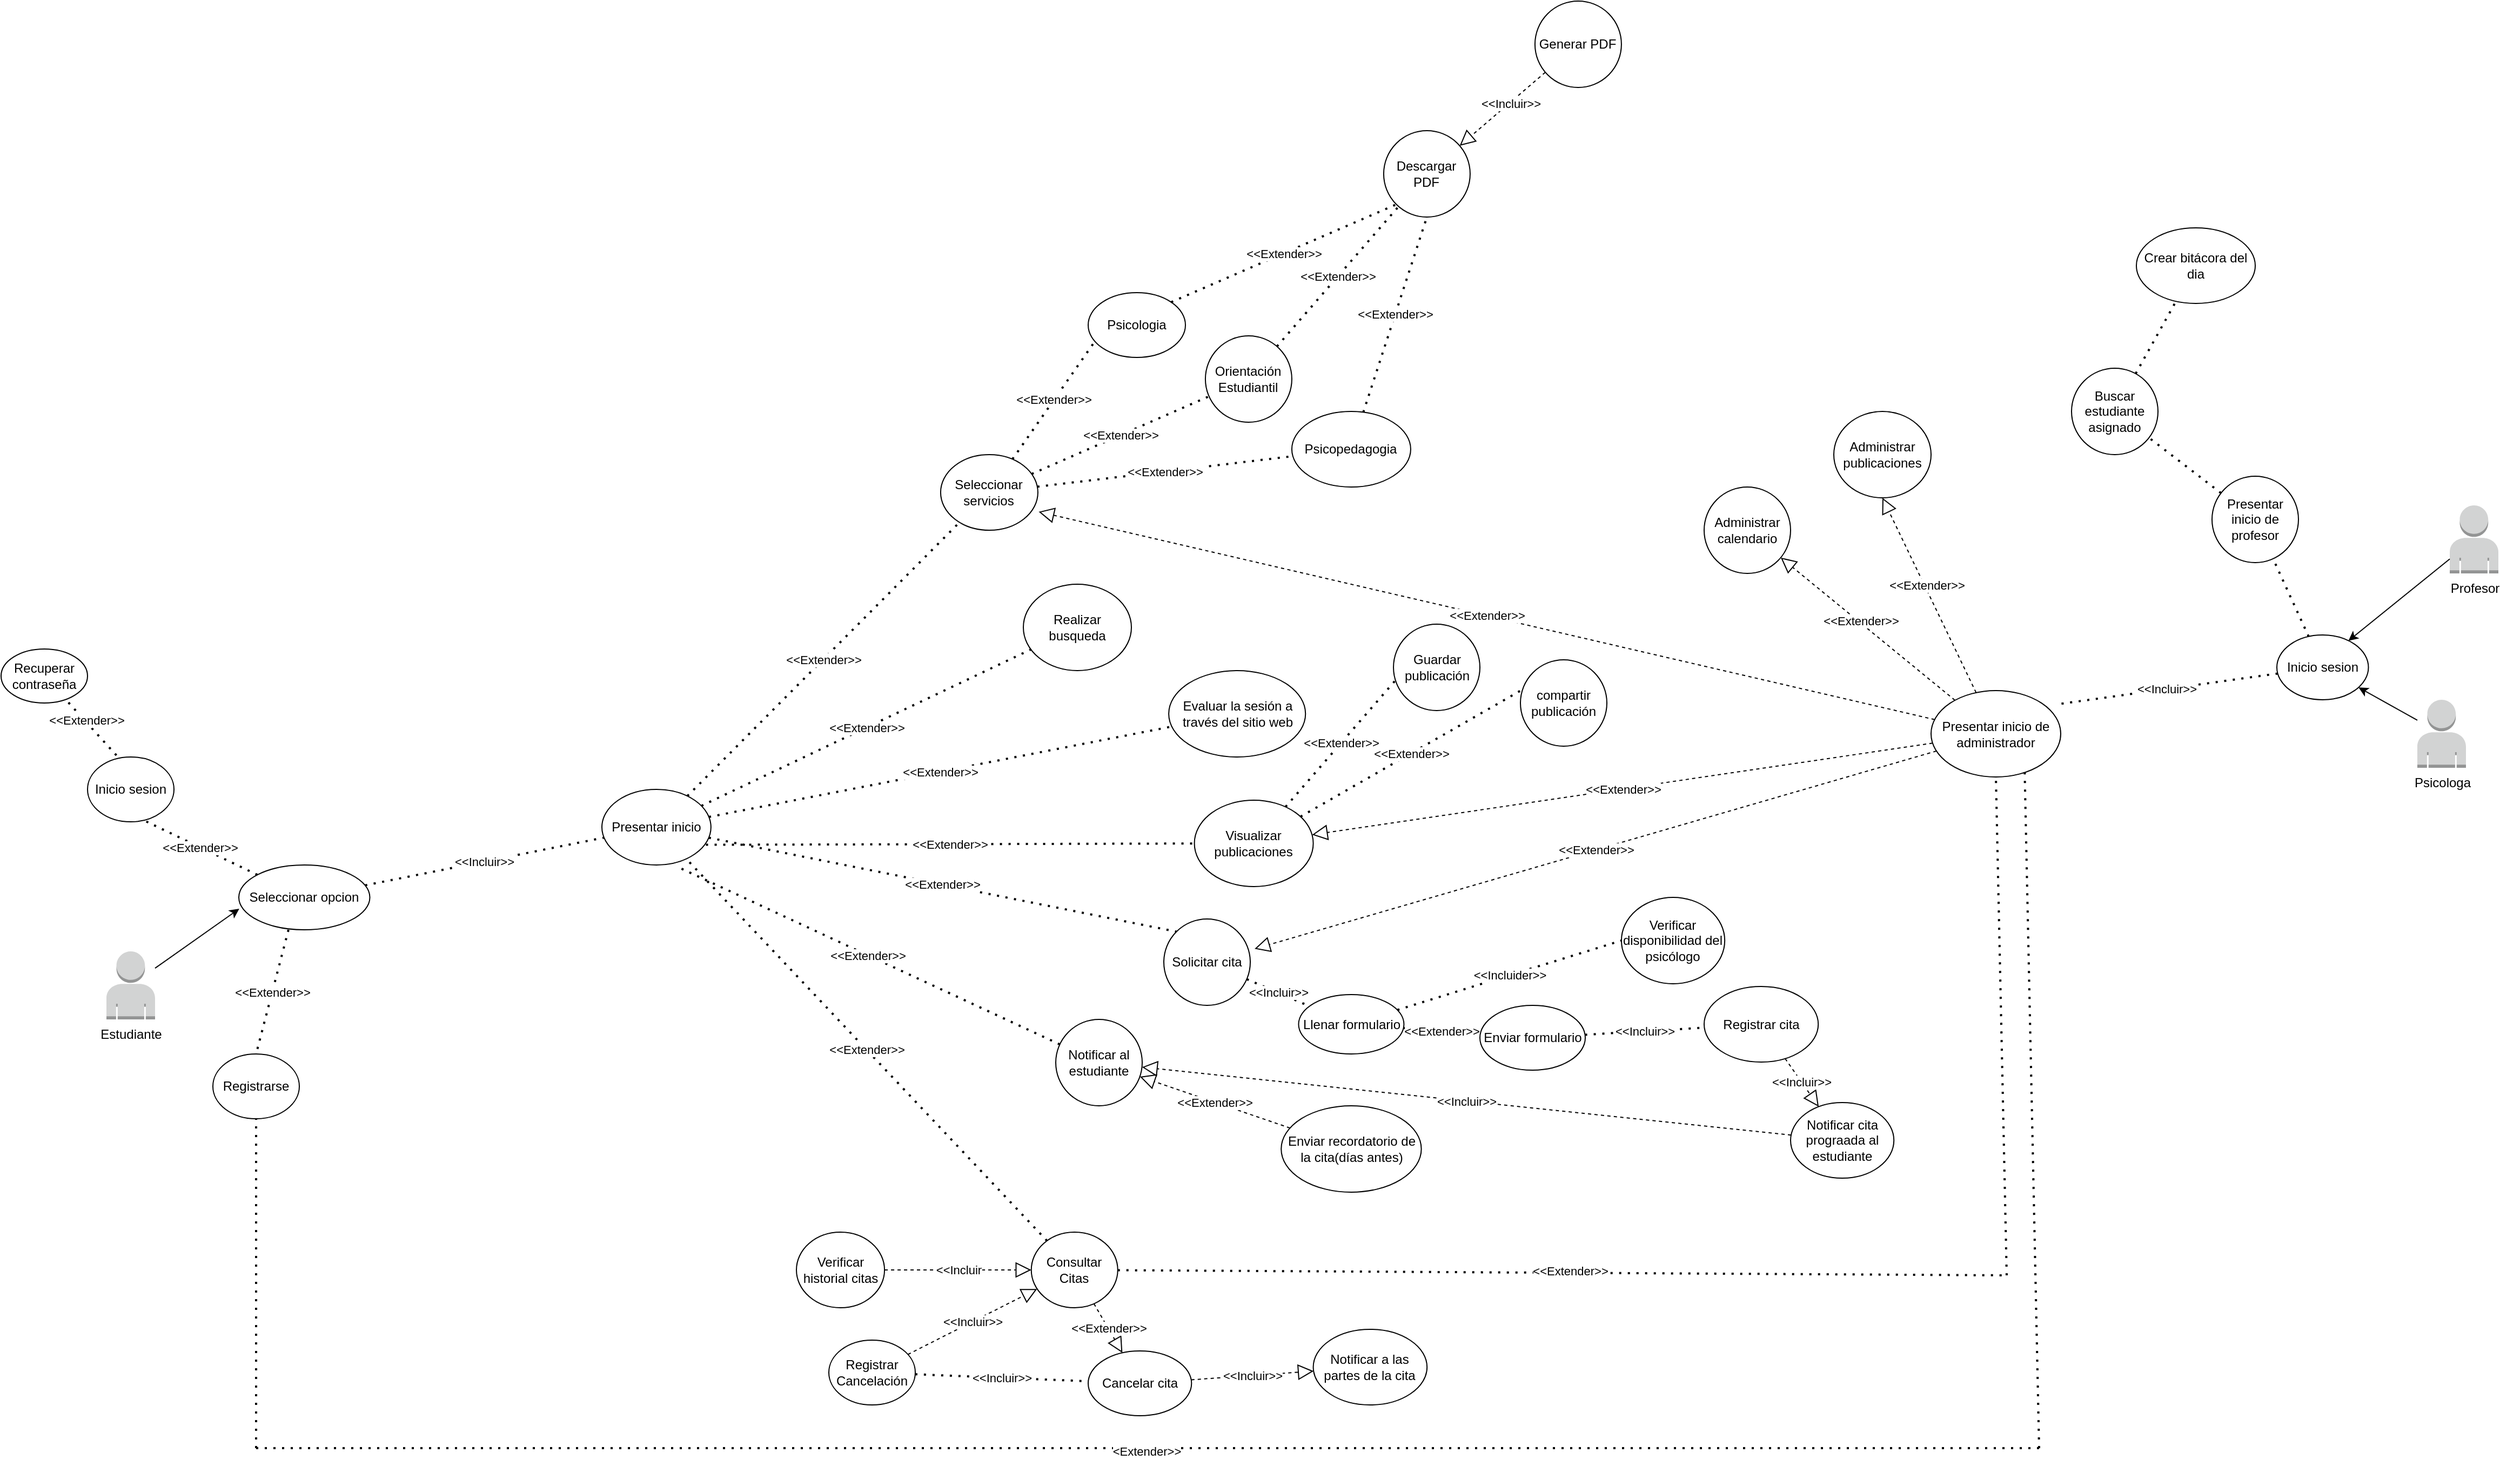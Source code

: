 <mxfile version="21.5.2" type="github">
  <diagram id="7m72LDxQtxL-9XKPCtJv" name="Página-1">
    <mxGraphModel dx="1247" dy="1749" grid="1" gridSize="10" guides="1" tooltips="1" connect="1" arrows="1" fold="1" page="1" pageScale="1" pageWidth="850" pageHeight="1100" math="0" shadow="0">
      <root>
        <mxCell id="0" />
        <mxCell id="1" parent="0" />
        <mxCell id="SLZqTuVwZuzJUBH67Rhd-2" value="Seleccionar opcion" style="ellipse;whiteSpace=wrap;html=1;" parent="1" vertex="1">
          <mxGeometry x="304.0" y="170" width="121.25" height="60" as="geometry" />
        </mxCell>
        <mxCell id="SLZqTuVwZuzJUBH67Rhd-8" value="Llenar formulario" style="ellipse;whiteSpace=wrap;html=1;" parent="1" vertex="1">
          <mxGeometry x="1284.71" y="290" width="97.5" height="55" as="geometry" />
        </mxCell>
        <mxCell id="SLZqTuVwZuzJUBH67Rhd-10" value="&lt;div&gt;Enviar formulario&lt;br&gt;&lt;/div&gt;" style="ellipse;whiteSpace=wrap;html=1;" parent="1" vertex="1">
          <mxGeometry x="1452.51" y="300" width="97.49" height="60" as="geometry" />
        </mxCell>
        <mxCell id="SLZqTuVwZuzJUBH67Rhd-12" value="Verificar disponibilidad del psicólogo" style="ellipse;whiteSpace=wrap;html=1;" parent="1" vertex="1">
          <mxGeometry x="1583.46" y="200" width="95.62" height="80" as="geometry" />
        </mxCell>
        <mxCell id="SLZqTuVwZuzJUBH67Rhd-14" value="Registrar cita" style="ellipse;whiteSpace=wrap;html=1;" parent="1" vertex="1">
          <mxGeometry x="1660" y="282.5" width="105.62" height="70" as="geometry" />
        </mxCell>
        <mxCell id="SLZqTuVwZuzJUBH67Rhd-16" value="Notificar cita prograada al estudiante" style="ellipse;whiteSpace=wrap;html=1;" parent="1" vertex="1">
          <mxGeometry x="1740" y="390" width="95.62" height="70" as="geometry" />
        </mxCell>
        <mxCell id="SLZqTuVwZuzJUBH67Rhd-19" value="Enviar recordatorio de la cita(días antes)" style="ellipse;whiteSpace=wrap;html=1;" parent="1" vertex="1">
          <mxGeometry x="1268.62" y="393" width="129.68" height="80" as="geometry" />
        </mxCell>
        <mxCell id="SLZqTuVwZuzJUBH67Rhd-25" value="Evaluar la sesión a través del sitio web " style="ellipse;whiteSpace=wrap;html=1;" parent="1" vertex="1">
          <mxGeometry x="1164.55" y="-10" width="126.57" height="80" as="geometry" />
        </mxCell>
        <mxCell id="SLZqTuVwZuzJUBH67Rhd-36" value="" style="endArrow=classic;html=1;rounded=0;entryX=0.003;entryY=0.676;entryDx=0;entryDy=0;entryPerimeter=0;" parent="1" source="rhVo1ASn1AgVRIdYZEBx-45" target="SLZqTuVwZuzJUBH67Rhd-2" edge="1">
          <mxGeometry width="50" height="50" relative="1" as="geometry">
            <mxPoint x="84" y="340" as="sourcePoint" />
            <mxPoint x="854" y="450" as="targetPoint" />
          </mxGeometry>
        </mxCell>
        <mxCell id="SLZqTuVwZuzJUBH67Rhd-51" value="Verificar historial citas " style="ellipse;whiteSpace=wrap;html=1;" parent="1" vertex="1">
          <mxGeometry x="820" y="510" width="81.54" height="70" as="geometry" />
        </mxCell>
        <mxCell id="SLZqTuVwZuzJUBH67Rhd-55" value="Cancelar cita" style="ellipse;whiteSpace=wrap;html=1;" parent="1" vertex="1">
          <mxGeometry x="1090" y="620" width="95.65" height="60" as="geometry" />
        </mxCell>
        <mxCell id="SLZqTuVwZuzJUBH67Rhd-62" value="Notificar a las partes de la cita" style="ellipse;whiteSpace=wrap;html=1;" parent="1" vertex="1">
          <mxGeometry x="1298.29" y="600" width="105.29" height="70" as="geometry" />
        </mxCell>
        <mxCell id="rhVo1ASn1AgVRIdYZEBx-3" value="Recuperar contraseña" style="ellipse;whiteSpace=wrap;html=1;" parent="1" vertex="1">
          <mxGeometry x="84" y="-30" width="80" height="50" as="geometry" />
        </mxCell>
        <mxCell id="rhVo1ASn1AgVRIdYZEBx-4" value="Inicio sesion" style="ellipse;whiteSpace=wrap;html=1;" parent="1" vertex="1">
          <mxGeometry x="164" y="70" width="80" height="60" as="geometry" />
        </mxCell>
        <mxCell id="rhVo1ASn1AgVRIdYZEBx-5" value="Registrarse" style="ellipse;whiteSpace=wrap;html=1;" parent="1" vertex="1">
          <mxGeometry x="280.0" y="345" width="80" height="60" as="geometry" />
        </mxCell>
        <mxCell id="rhVo1ASn1AgVRIdYZEBx-6" value="Presentar inicio" style="ellipse;whiteSpace=wrap;html=1;" parent="1" vertex="1">
          <mxGeometry x="640" y="100" width="100.91" height="70" as="geometry" />
        </mxCell>
        <mxCell id="rhVo1ASn1AgVRIdYZEBx-7" value="" style="endArrow=none;dashed=1;html=1;dashPattern=1 3;strokeWidth=2;rounded=0;exitX=0.334;exitY=-0.026;exitDx=0;exitDy=0;exitPerimeter=0;" parent="1" source="rhVo1ASn1AgVRIdYZEBx-4" target="rhVo1ASn1AgVRIdYZEBx-3" edge="1">
          <mxGeometry width="50" height="50" relative="1" as="geometry">
            <mxPoint x="254" y="170" as="sourcePoint" />
            <mxPoint x="304.0" y="120" as="targetPoint" />
          </mxGeometry>
        </mxCell>
        <mxCell id="rhVo1ASn1AgVRIdYZEBx-8" value="&amp;lt;&amp;lt;Extender&amp;gt;&amp;gt;" style="edgeLabel;html=1;align=center;verticalAlign=middle;resizable=0;points=[];" parent="rhVo1ASn1AgVRIdYZEBx-7" vertex="1" connectable="0">
          <mxGeometry x="0.204" y="-2" relative="1" as="geometry">
            <mxPoint x="-1" as="offset" />
          </mxGeometry>
        </mxCell>
        <mxCell id="rhVo1ASn1AgVRIdYZEBx-12" value="&amp;lt;&amp;lt;Extender&amp;gt;&amp;gt;" style="endArrow=none;dashed=1;html=1;dashPattern=1 3;strokeWidth=2;rounded=0;entryX=0.646;entryY=0.974;entryDx=0;entryDy=0;entryPerimeter=0;" parent="1" source="SLZqTuVwZuzJUBH67Rhd-2" target="rhVo1ASn1AgVRIdYZEBx-4" edge="1">
          <mxGeometry width="50" height="50" relative="1" as="geometry">
            <mxPoint x="534" y="250" as="sourcePoint" />
            <mxPoint x="584" y="200" as="targetPoint" />
          </mxGeometry>
        </mxCell>
        <mxCell id="rhVo1ASn1AgVRIdYZEBx-13" value="&amp;lt;&amp;lt;Extender&amp;gt;&amp;gt;" style="endArrow=none;dashed=1;html=1;dashPattern=1 3;strokeWidth=2;rounded=0;entryX=0.5;entryY=0;entryDx=0;entryDy=0;exitX=0.379;exitY=1;exitDx=0;exitDy=0;exitPerimeter=0;" parent="1" source="SLZqTuVwZuzJUBH67Rhd-2" target="rhVo1ASn1AgVRIdYZEBx-5" edge="1">
          <mxGeometry width="50" height="50" relative="1" as="geometry">
            <mxPoint x="534" y="250" as="sourcePoint" />
            <mxPoint x="584" y="200" as="targetPoint" />
          </mxGeometry>
        </mxCell>
        <mxCell id="rhVo1ASn1AgVRIdYZEBx-15" value="&amp;lt;&amp;lt;Incluir&amp;gt;&amp;gt;" style="endArrow=none;dashed=1;html=1;dashPattern=1 3;strokeWidth=2;rounded=0;" parent="1" source="SLZqTuVwZuzJUBH67Rhd-2" target="rhVo1ASn1AgVRIdYZEBx-6" edge="1">
          <mxGeometry width="50" height="50" relative="1" as="geometry">
            <mxPoint x="702.81" y="750" as="sourcePoint" />
            <mxPoint x="752.81" y="700" as="targetPoint" />
          </mxGeometry>
        </mxCell>
        <mxCell id="rhVo1ASn1AgVRIdYZEBx-20" value="Psicologia" style="ellipse;whiteSpace=wrap;html=1;" parent="1" vertex="1">
          <mxGeometry x="1090" y="-360" width="90" height="60" as="geometry" />
        </mxCell>
        <mxCell id="rhVo1ASn1AgVRIdYZEBx-21" value="Orientación Estudiantil" style="ellipse;whiteSpace=wrap;html=1;" parent="1" vertex="1">
          <mxGeometry x="1198.46" y="-320" width="80" height="80" as="geometry" />
        </mxCell>
        <mxCell id="rhVo1ASn1AgVRIdYZEBx-22" value="Psicopedagogia" style="ellipse;whiteSpace=wrap;html=1;" parent="1" vertex="1">
          <mxGeometry x="1278.46" y="-250" width="110" height="70" as="geometry" />
        </mxCell>
        <mxCell id="rhVo1ASn1AgVRIdYZEBx-24" value="Seleccionar servicios" style="ellipse;whiteSpace=wrap;html=1;" parent="1" vertex="1">
          <mxGeometry x="953.46" y="-210" width="90" height="70" as="geometry" />
        </mxCell>
        <mxCell id="rhVo1ASn1AgVRIdYZEBx-25" value="&amp;lt;&amp;lt;Extender&amp;gt;&amp;gt;" style="endArrow=none;dashed=1;html=1;dashPattern=1 3;strokeWidth=2;rounded=0;" parent="1" source="rhVo1ASn1AgVRIdYZEBx-6" target="rhVo1ASn1AgVRIdYZEBx-24" edge="1">
          <mxGeometry width="50" height="50" relative="1" as="geometry">
            <mxPoint x="850" y="400" as="sourcePoint" />
            <mxPoint x="900" y="350" as="targetPoint" />
          </mxGeometry>
        </mxCell>
        <mxCell id="rhVo1ASn1AgVRIdYZEBx-26" value="&amp;lt;&amp;lt;Extender&amp;gt;&amp;gt;" style="endArrow=none;dashed=1;html=1;dashPattern=1 3;strokeWidth=2;rounded=0;entryX=0.074;entryY=0.741;entryDx=0;entryDy=0;entryPerimeter=0;" parent="1" source="rhVo1ASn1AgVRIdYZEBx-24" target="rhVo1ASn1AgVRIdYZEBx-20" edge="1">
          <mxGeometry width="50" height="50" relative="1" as="geometry">
            <mxPoint x="1023.46" y="70" as="sourcePoint" />
            <mxPoint x="1073.46" y="20" as="targetPoint" />
          </mxGeometry>
        </mxCell>
        <mxCell id="rhVo1ASn1AgVRIdYZEBx-27" value="&amp;lt;&amp;lt;Extender&amp;gt;&amp;gt;" style="endArrow=none;dashed=1;html=1;dashPattern=1 3;strokeWidth=2;rounded=0;" parent="1" source="rhVo1ASn1AgVRIdYZEBx-24" target="rhVo1ASn1AgVRIdYZEBx-21" edge="1">
          <mxGeometry width="50" height="50" relative="1" as="geometry">
            <mxPoint x="1023.46" y="70" as="sourcePoint" />
            <mxPoint x="1073.46" y="20" as="targetPoint" />
          </mxGeometry>
        </mxCell>
        <mxCell id="rhVo1ASn1AgVRIdYZEBx-28" value="&amp;lt;&amp;lt;Extender&amp;gt;&amp;gt;" style="endArrow=none;dashed=1;html=1;dashPattern=1 3;strokeWidth=2;rounded=0;" parent="1" source="rhVo1ASn1AgVRIdYZEBx-24" target="rhVo1ASn1AgVRIdYZEBx-22" edge="1">
          <mxGeometry width="50" height="50" relative="1" as="geometry">
            <mxPoint x="1023.46" y="70" as="sourcePoint" />
            <mxPoint x="1073.46" y="20" as="targetPoint" />
          </mxGeometry>
        </mxCell>
        <mxCell id="rhVo1ASn1AgVRIdYZEBx-29" value="Realizar busqueda" style="ellipse;whiteSpace=wrap;html=1;" parent="1" vertex="1">
          <mxGeometry x="1030" y="-90" width="100" height="80" as="geometry" />
        </mxCell>
        <mxCell id="rhVo1ASn1AgVRIdYZEBx-30" value="&amp;lt;&amp;lt;Extender&amp;gt;&amp;gt;" style="endArrow=none;dashed=1;html=1;dashPattern=1 3;strokeWidth=2;rounded=0;" parent="1" source="rhVo1ASn1AgVRIdYZEBx-6" target="rhVo1ASn1AgVRIdYZEBx-29" edge="1">
          <mxGeometry width="50" height="50" relative="1" as="geometry">
            <mxPoint x="850" y="400" as="sourcePoint" />
            <mxPoint x="900" y="350" as="targetPoint" />
          </mxGeometry>
        </mxCell>
        <mxCell id="rhVo1ASn1AgVRIdYZEBx-32" value="&amp;lt;&amp;lt;Extender&amp;gt;&amp;gt;" style="endArrow=none;dashed=1;html=1;dashPattern=1 3;strokeWidth=2;rounded=0;" parent="1" source="rhVo1ASn1AgVRIdYZEBx-6" target="SLZqTuVwZuzJUBH67Rhd-25" edge="1">
          <mxGeometry width="50" height="50" relative="1" as="geometry">
            <mxPoint x="900" y="340" as="sourcePoint" />
            <mxPoint x="1199.63" y="42.928" as="targetPoint" />
          </mxGeometry>
        </mxCell>
        <mxCell id="rhVo1ASn1AgVRIdYZEBx-33" value="Visualizar publicaciones" style="ellipse;whiteSpace=wrap;html=1;" parent="1" vertex="1">
          <mxGeometry x="1188.29" y="110" width="110" height="80" as="geometry" />
        </mxCell>
        <mxCell id="rhVo1ASn1AgVRIdYZEBx-34" value="&amp;lt;&amp;lt;Extender&amp;gt;&amp;gt;" style="endArrow=none;dashed=1;html=1;dashPattern=1 3;strokeWidth=2;rounded=0;exitX=0.954;exitY=0.733;exitDx=0;exitDy=0;exitPerimeter=0;" parent="1" source="rhVo1ASn1AgVRIdYZEBx-6" target="rhVo1ASn1AgVRIdYZEBx-33" edge="1">
          <mxGeometry width="50" height="50" relative="1" as="geometry">
            <mxPoint x="1000" y="330" as="sourcePoint" />
            <mxPoint x="1050" y="280" as="targetPoint" />
          </mxGeometry>
        </mxCell>
        <mxCell id="rhVo1ASn1AgVRIdYZEBx-35" value="Guardar publicación" style="ellipse;whiteSpace=wrap;html=1;" parent="1" vertex="1">
          <mxGeometry x="1372.51" y="-53" width="80" height="80" as="geometry" />
        </mxCell>
        <mxCell id="rhVo1ASn1AgVRIdYZEBx-37" value="compartir publicación" style="ellipse;whiteSpace=wrap;html=1;" parent="1" vertex="1">
          <mxGeometry x="1490" y="-20" width="80" height="80" as="geometry" />
        </mxCell>
        <mxCell id="rhVo1ASn1AgVRIdYZEBx-39" value="&amp;lt;&amp;lt;Extender&amp;gt;&amp;gt;" style="endArrow=none;dashed=1;html=1;dashPattern=1 3;strokeWidth=2;rounded=0;entryX=0.039;entryY=0.632;entryDx=0;entryDy=0;entryPerimeter=0;" parent="1" source="rhVo1ASn1AgVRIdYZEBx-33" target="rhVo1ASn1AgVRIdYZEBx-35" edge="1">
          <mxGeometry width="50" height="50" relative="1" as="geometry">
            <mxPoint x="1273.46" y="310" as="sourcePoint" />
            <mxPoint x="1323.46" y="260" as="targetPoint" />
          </mxGeometry>
        </mxCell>
        <mxCell id="rhVo1ASn1AgVRIdYZEBx-40" value="&amp;lt;&amp;lt;Extender&amp;gt;&amp;gt;" style="endArrow=none;dashed=1;html=1;dashPattern=1 3;strokeWidth=2;rounded=0;entryX=0.021;entryY=0.346;entryDx=0;entryDy=0;entryPerimeter=0;" parent="1" source="rhVo1ASn1AgVRIdYZEBx-33" target="rhVo1ASn1AgVRIdYZEBx-37" edge="1">
          <mxGeometry width="50" height="50" relative="1" as="geometry">
            <mxPoint x="1273.46" y="310" as="sourcePoint" />
            <mxPoint x="1323.46" y="260" as="targetPoint" />
          </mxGeometry>
        </mxCell>
        <mxCell id="rhVo1ASn1AgVRIdYZEBx-41" value="Solicitar cita" style="ellipse;whiteSpace=wrap;html=1;" parent="1" vertex="1">
          <mxGeometry x="1160" y="220" width="80" height="80" as="geometry" />
        </mxCell>
        <mxCell id="rhVo1ASn1AgVRIdYZEBx-42" value="&amp;lt;&amp;lt;Extender&amp;gt;&amp;gt;" style="endArrow=none;dashed=1;html=1;dashPattern=1 3;strokeWidth=2;rounded=0;entryX=0;entryY=0;entryDx=0;entryDy=0;" parent="1" source="rhVo1ASn1AgVRIdYZEBx-6" target="rhVo1ASn1AgVRIdYZEBx-41" edge="1">
          <mxGeometry width="50" height="50" relative="1" as="geometry">
            <mxPoint x="1010" y="470" as="sourcePoint" />
            <mxPoint x="1060" y="420" as="targetPoint" />
          </mxGeometry>
        </mxCell>
        <mxCell id="rhVo1ASn1AgVRIdYZEBx-43" value="&amp;lt;&amp;lt;Incluir&amp;gt;&amp;gt;" style="endArrow=none;dashed=1;html=1;dashPattern=1 3;strokeWidth=2;rounded=0;" parent="1" source="rhVo1ASn1AgVRIdYZEBx-41" target="SLZqTuVwZuzJUBH67Rhd-8" edge="1">
          <mxGeometry width="50" height="50" relative="1" as="geometry">
            <mxPoint x="1183.46" y="320" as="sourcePoint" />
            <mxPoint x="1233.46" y="270" as="targetPoint" />
          </mxGeometry>
        </mxCell>
        <mxCell id="rhVo1ASn1AgVRIdYZEBx-45" value="Estudiante" style="outlineConnect=0;dashed=0;verticalLabelPosition=bottom;verticalAlign=top;align=center;html=1;shape=mxgraph.aws3.user;fillColor=#D2D3D3;gradientColor=none;" parent="1" vertex="1">
          <mxGeometry x="181.5" y="250" width="45" height="63" as="geometry" />
        </mxCell>
        <mxCell id="rhVo1ASn1AgVRIdYZEBx-47" value="Descargar PDF" style="ellipse;whiteSpace=wrap;html=1;" parent="1" vertex="1">
          <mxGeometry x="1363.46" y="-510" width="80" height="80" as="geometry" />
        </mxCell>
        <mxCell id="rhVo1ASn1AgVRIdYZEBx-48" value="Generar PDF" style="ellipse;whiteSpace=wrap;html=1;" parent="1" vertex="1">
          <mxGeometry x="1503.46" y="-630" width="80" height="80" as="geometry" />
        </mxCell>
        <mxCell id="rhVo1ASn1AgVRIdYZEBx-51" value="" style="endArrow=block;dashed=1;endFill=0;endSize=12;html=1;rounded=0;" parent="1" source="rhVo1ASn1AgVRIdYZEBx-48" target="rhVo1ASn1AgVRIdYZEBx-47" edge="1">
          <mxGeometry width="160" relative="1" as="geometry">
            <mxPoint x="1133.84" y="-490" as="sourcePoint" />
            <mxPoint x="1338.72" y="-500" as="targetPoint" />
          </mxGeometry>
        </mxCell>
        <mxCell id="rhVo1ASn1AgVRIdYZEBx-52" value="&amp;lt;&amp;lt;Incluir&amp;gt;&amp;gt;" style="edgeLabel;html=1;align=center;verticalAlign=middle;resizable=0;points=[];" parent="rhVo1ASn1AgVRIdYZEBx-51" vertex="1" connectable="0">
          <mxGeometry x="-0.17" y="1" relative="1" as="geometry">
            <mxPoint as="offset" />
          </mxGeometry>
        </mxCell>
        <mxCell id="rhVo1ASn1AgVRIdYZEBx-53" value="&amp;lt;&amp;lt;Extender&amp;gt;&amp;gt;" style="endArrow=none;dashed=1;html=1;dashPattern=1 3;strokeWidth=2;rounded=0;entryX=0;entryY=1;entryDx=0;entryDy=0;exitX=1;exitY=0;exitDx=0;exitDy=0;" parent="1" source="rhVo1ASn1AgVRIdYZEBx-20" target="rhVo1ASn1AgVRIdYZEBx-47" edge="1">
          <mxGeometry width="50" height="50" relative="1" as="geometry">
            <mxPoint x="1123.46" y="-290" as="sourcePoint" />
            <mxPoint x="1253.46" y="-410" as="targetPoint" />
          </mxGeometry>
        </mxCell>
        <mxCell id="rhVo1ASn1AgVRIdYZEBx-54" value="&amp;lt;&amp;lt;Extender&amp;gt;&amp;gt;" style="endArrow=none;dashed=1;html=1;dashPattern=1 3;strokeWidth=2;rounded=0;" parent="1" source="rhVo1ASn1AgVRIdYZEBx-21" target="rhVo1ASn1AgVRIdYZEBx-47" edge="1">
          <mxGeometry width="50" height="50" relative="1" as="geometry">
            <mxPoint x="1378.46" y="-320" as="sourcePoint" />
            <mxPoint x="1428.46" y="-370" as="targetPoint" />
          </mxGeometry>
        </mxCell>
        <mxCell id="aN8kHr5MgLDqO3GNzkuO-2" value="&amp;lt;&amp;lt;Extender&amp;gt;&amp;gt;" style="endArrow=none;dashed=1;html=1;dashPattern=1 3;strokeWidth=2;rounded=0;" parent="1" source="SLZqTuVwZuzJUBH67Rhd-8" target="SLZqTuVwZuzJUBH67Rhd-10" edge="1">
          <mxGeometry width="50" height="50" relative="1" as="geometry">
            <mxPoint x="1073.46" y="300" as="sourcePoint" />
            <mxPoint x="1123.46" y="250" as="targetPoint" />
          </mxGeometry>
        </mxCell>
        <mxCell id="aN8kHr5MgLDqO3GNzkuO-3" value="Notificar al estudiante" style="ellipse;whiteSpace=wrap;html=1;" parent="1" vertex="1">
          <mxGeometry x="1060" y="313" width="80" height="80" as="geometry" />
        </mxCell>
        <mxCell id="aN8kHr5MgLDqO3GNzkuO-4" value="&amp;lt;&amp;lt;Extender&amp;gt;&amp;gt;" style="endArrow=none;dashed=1;html=1;dashPattern=1 3;strokeWidth=2;rounded=0;entryX=0.685;entryY=1.019;entryDx=0;entryDy=0;entryPerimeter=0;" parent="1" source="aN8kHr5MgLDqO3GNzkuO-3" target="rhVo1ASn1AgVRIdYZEBx-6" edge="1">
          <mxGeometry width="50" height="50" relative="1" as="geometry">
            <mxPoint x="980" y="600" as="sourcePoint" />
            <mxPoint x="1030" y="550" as="targetPoint" />
          </mxGeometry>
        </mxCell>
        <mxCell id="aN8kHr5MgLDqO3GNzkuO-5" value="&amp;lt;&amp;lt;Incluider&amp;gt;&amp;gt;" style="endArrow=none;dashed=1;html=1;dashPattern=1 3;strokeWidth=2;rounded=0;entryX=0;entryY=0.5;entryDx=0;entryDy=0;" parent="1" source="SLZqTuVwZuzJUBH67Rhd-8" target="SLZqTuVwZuzJUBH67Rhd-12" edge="1">
          <mxGeometry width="50" height="50" relative="1" as="geometry">
            <mxPoint x="1553.46" y="490" as="sourcePoint" />
            <mxPoint x="1603.46" y="440" as="targetPoint" />
          </mxGeometry>
        </mxCell>
        <mxCell id="aN8kHr5MgLDqO3GNzkuO-8" value="&amp;lt;&amp;lt;Incluir&amp;gt;&amp;gt;" style="endArrow=none;dashed=1;html=1;dashPattern=1 3;strokeWidth=2;rounded=0;" parent="1" source="SLZqTuVwZuzJUBH67Rhd-10" target="SLZqTuVwZuzJUBH67Rhd-14" edge="1">
          <mxGeometry x="0.004" width="50" height="50" relative="1" as="geometry">
            <mxPoint x="1653.46" y="295" as="sourcePoint" />
            <mxPoint x="1703.46" y="245" as="targetPoint" />
            <mxPoint as="offset" />
          </mxGeometry>
        </mxCell>
        <mxCell id="aN8kHr5MgLDqO3GNzkuO-9" value="&amp;lt;&amp;lt;Incluir&amp;gt;&amp;gt;" style="endArrow=block;dashed=1;endFill=0;endSize=12;html=1;rounded=0;" parent="1" source="SLZqTuVwZuzJUBH67Rhd-16" target="aN8kHr5MgLDqO3GNzkuO-3" edge="1">
          <mxGeometry width="160" relative="1" as="geometry">
            <mxPoint x="1453.46" y="420" as="sourcePoint" />
            <mxPoint x="1613.46" y="480" as="targetPoint" />
          </mxGeometry>
        </mxCell>
        <mxCell id="aN8kHr5MgLDqO3GNzkuO-10" value="&amp;lt;&amp;lt;Incluir&amp;gt;&amp;gt;" style="endArrow=block;dashed=1;endFill=0;endSize=12;html=1;rounded=0;" parent="1" source="SLZqTuVwZuzJUBH67Rhd-14" target="SLZqTuVwZuzJUBH67Rhd-16" edge="1">
          <mxGeometry width="160" relative="1" as="geometry">
            <mxPoint x="1453.46" y="420" as="sourcePoint" />
            <mxPoint x="1613.46" y="420" as="targetPoint" />
          </mxGeometry>
        </mxCell>
        <mxCell id="aN8kHr5MgLDqO3GNzkuO-13" value="&amp;lt;&amp;lt;Extender&amp;gt;&amp;gt;" style="endArrow=none;dashed=1;html=1;dashPattern=1 3;strokeWidth=2;rounded=0;entryX=0.5;entryY=1;entryDx=0;entryDy=0;" parent="1" source="rhVo1ASn1AgVRIdYZEBx-22" target="rhVo1ASn1AgVRIdYZEBx-47" edge="1">
          <mxGeometry width="50" height="50" relative="1" as="geometry">
            <mxPoint x="1403.46" y="-350" as="sourcePoint" />
            <mxPoint x="1453.46" y="-400" as="targetPoint" />
          </mxGeometry>
        </mxCell>
        <mxCell id="aN8kHr5MgLDqO3GNzkuO-14" value="&amp;lt;&amp;lt;Extender&amp;gt;&amp;gt;" style="endArrow=block;dashed=1;endFill=0;endSize=12;html=1;rounded=0;" parent="1" source="SLZqTuVwZuzJUBH67Rhd-19" target="aN8kHr5MgLDqO3GNzkuO-3" edge="1">
          <mxGeometry width="160" relative="1" as="geometry">
            <mxPoint x="1013.46" y="550" as="sourcePoint" />
            <mxPoint x="1173.46" y="550" as="targetPoint" />
          </mxGeometry>
        </mxCell>
        <mxCell id="aN8kHr5MgLDqO3GNzkuO-17" value="Consultar Citas" style="ellipse;whiteSpace=wrap;html=1;" parent="1" vertex="1">
          <mxGeometry x="1037.36" y="510" width="80" height="70" as="geometry" />
        </mxCell>
        <mxCell id="aN8kHr5MgLDqO3GNzkuO-18" value="&amp;lt;&amp;lt;Extender&amp;gt;&amp;gt;" style="endArrow=none;dashed=1;html=1;dashPattern=1 3;strokeWidth=2;rounded=0;" parent="1" source="aN8kHr5MgLDqO3GNzkuO-17" target="rhVo1ASn1AgVRIdYZEBx-6" edge="1">
          <mxGeometry width="50" height="50" relative="1" as="geometry">
            <mxPoint x="880" y="370" as="sourcePoint" />
            <mxPoint x="930" y="320" as="targetPoint" />
          </mxGeometry>
        </mxCell>
        <mxCell id="aN8kHr5MgLDqO3GNzkuO-19" value="&amp;lt;&amp;lt;Incluir" style="endArrow=block;dashed=1;endFill=0;endSize=12;html=1;rounded=0;" parent="1" source="SLZqTuVwZuzJUBH67Rhd-51" target="aN8kHr5MgLDqO3GNzkuO-17" edge="1">
          <mxGeometry width="160" relative="1" as="geometry">
            <mxPoint x="867.36" y="790" as="sourcePoint" />
            <mxPoint x="1027.36" y="790" as="targetPoint" />
          </mxGeometry>
        </mxCell>
        <mxCell id="aN8kHr5MgLDqO3GNzkuO-20" value="&amp;lt;&amp;lt;Extender&amp;gt;&amp;gt;" style="endArrow=block;dashed=1;endFill=0;endSize=12;html=1;rounded=0;" parent="1" source="aN8kHr5MgLDqO3GNzkuO-17" target="SLZqTuVwZuzJUBH67Rhd-55" edge="1">
          <mxGeometry width="160" relative="1" as="geometry">
            <mxPoint x="867.36" y="760" as="sourcePoint" />
            <mxPoint x="1027.36" y="760" as="targetPoint" />
          </mxGeometry>
        </mxCell>
        <mxCell id="aN8kHr5MgLDqO3GNzkuO-21" value="&amp;lt;&amp;lt;Incluir&amp;gt;&amp;gt;" style="endArrow=block;dashed=1;endFill=0;endSize=12;html=1;rounded=0;" parent="1" source="SLZqTuVwZuzJUBH67Rhd-55" target="SLZqTuVwZuzJUBH67Rhd-62" edge="1">
          <mxGeometry x="-0.004" width="160" relative="1" as="geometry">
            <mxPoint x="1213.253" y="684.683" as="sourcePoint" />
            <mxPoint x="1331.336" y="670.948" as="targetPoint" />
            <mxPoint as="offset" />
          </mxGeometry>
        </mxCell>
        <mxCell id="aN8kHr5MgLDqO3GNzkuO-23" value="Registrar Cancelación" style="ellipse;whiteSpace=wrap;html=1;rotation=0;" parent="1" vertex="1">
          <mxGeometry x="850.0" y="610" width="80" height="60" as="geometry" />
        </mxCell>
        <mxCell id="aN8kHr5MgLDqO3GNzkuO-24" value="&amp;lt;&amp;lt;Incluir&amp;gt;&amp;gt;" style="endArrow=none;dashed=1;html=1;dashPattern=1 3;strokeWidth=2;rounded=0;" parent="1" source="aN8kHr5MgLDqO3GNzkuO-23" target="SLZqTuVwZuzJUBH67Rhd-55" edge="1">
          <mxGeometry width="50" height="50" relative="1" as="geometry">
            <mxPoint x="1287.36" y="650" as="sourcePoint" />
            <mxPoint x="1337.36" y="600" as="targetPoint" />
          </mxGeometry>
        </mxCell>
        <mxCell id="aN8kHr5MgLDqO3GNzkuO-27" value="&amp;lt;&amp;lt;Incluir&amp;gt;&amp;gt;" style="endArrow=block;dashed=1;endFill=0;endSize=12;html=1;rounded=0;" parent="1" source="aN8kHr5MgLDqO3GNzkuO-23" target="aN8kHr5MgLDqO3GNzkuO-17" edge="1">
          <mxGeometry width="160" relative="1" as="geometry">
            <mxPoint x="1327.36" y="560" as="sourcePoint" />
            <mxPoint x="1487.36" y="560" as="targetPoint" />
          </mxGeometry>
        </mxCell>
        <mxCell id="aN8kHr5MgLDqO3GNzkuO-29" value="Psicologa" style="outlineConnect=0;dashed=0;verticalLabelPosition=bottom;verticalAlign=top;align=center;html=1;shape=mxgraph.aws3.user;fillColor=#D2D3D3;gradientColor=none;" parent="1" vertex="1">
          <mxGeometry x="2320" y="17" width="45" height="63" as="geometry" />
        </mxCell>
        <mxCell id="aN8kHr5MgLDqO3GNzkuO-37" value="Inicio sesion" style="ellipse;whiteSpace=wrap;html=1;" parent="1" vertex="1">
          <mxGeometry x="2190" y="-43" width="84.75" height="60" as="geometry" />
        </mxCell>
        <mxCell id="aN8kHr5MgLDqO3GNzkuO-38" value="" style="endArrow=classic;html=1;rounded=0;" parent="1" source="aN8kHr5MgLDqO3GNzkuO-29" target="aN8kHr5MgLDqO3GNzkuO-37" edge="1">
          <mxGeometry width="50" height="50" relative="1" as="geometry">
            <mxPoint x="2145" y="265.497" as="sourcePoint" />
            <mxPoint x="2511" y="119.13" as="targetPoint" />
          </mxGeometry>
        </mxCell>
        <mxCell id="aN8kHr5MgLDqO3GNzkuO-39" value="Presentar inicio de administrador" style="ellipse;whiteSpace=wrap;html=1;" parent="1" vertex="1">
          <mxGeometry x="1870" y="8.5" width="120" height="80" as="geometry" />
        </mxCell>
        <mxCell id="aN8kHr5MgLDqO3GNzkuO-40" value="&amp;lt;&amp;lt;Incluir&amp;gt;&amp;gt;" style="endArrow=none;dashed=1;html=1;dashPattern=1 3;strokeWidth=2;rounded=0;entryX=0.957;entryY=0.162;entryDx=0;entryDy=0;entryPerimeter=0;" parent="1" source="aN8kHr5MgLDqO3GNzkuO-37" target="aN8kHr5MgLDqO3GNzkuO-39" edge="1">
          <mxGeometry width="50" height="50" relative="1" as="geometry">
            <mxPoint x="2746" y="249.13" as="sourcePoint" />
            <mxPoint x="2796" y="199.13" as="targetPoint" />
          </mxGeometry>
        </mxCell>
        <mxCell id="aN8kHr5MgLDqO3GNzkuO-43" value="&amp;lt;&amp;lt;Extender&amp;gt;&amp;gt;" style="endArrow=block;dashed=1;endFill=0;endSize=12;html=1;rounded=0;entryX=1.05;entryY=0.346;entryDx=0;entryDy=0;entryPerimeter=0;" parent="1" source="aN8kHr5MgLDqO3GNzkuO-39" target="rhVo1ASn1AgVRIdYZEBx-41" edge="1">
          <mxGeometry width="160" relative="1" as="geometry">
            <mxPoint x="1500" y="-50" as="sourcePoint" />
            <mxPoint x="1660" y="-50" as="targetPoint" />
          </mxGeometry>
        </mxCell>
        <mxCell id="M0s8KerqLY5lVEu1khhb-1" value="&amp;lt;&amp;lt;Extender&amp;gt;&amp;gt;" style="endArrow=block;dashed=1;endFill=0;endSize=12;html=1;rounded=0;entryX=1.008;entryY=0.756;entryDx=0;entryDy=0;entryPerimeter=0;" edge="1" parent="1" source="aN8kHr5MgLDqO3GNzkuO-39" target="rhVo1ASn1AgVRIdYZEBx-24">
          <mxGeometry width="160" relative="1" as="geometry">
            <mxPoint x="1900.12" y="-150" as="sourcePoint" />
            <mxPoint x="1291.12" y="11" as="targetPoint" />
          </mxGeometry>
        </mxCell>
        <mxCell id="M0s8KerqLY5lVEu1khhb-2" value="Administrar publicaciones" style="ellipse;whiteSpace=wrap;html=1;" vertex="1" parent="1">
          <mxGeometry x="1780" y="-250" width="90" height="80" as="geometry" />
        </mxCell>
        <mxCell id="M0s8KerqLY5lVEu1khhb-3" value="" style="endArrow=block;dashed=1;endFill=0;endSize=12;html=1;rounded=0;entryX=0.5;entryY=1;entryDx=0;entryDy=0;" edge="1" parent="1" source="aN8kHr5MgLDqO3GNzkuO-39" target="M0s8KerqLY5lVEu1khhb-2">
          <mxGeometry width="160" relative="1" as="geometry">
            <mxPoint x="1450" y="20" as="sourcePoint" />
            <mxPoint x="1610" y="20" as="targetPoint" />
          </mxGeometry>
        </mxCell>
        <mxCell id="M0s8KerqLY5lVEu1khhb-4" value="&amp;lt;&amp;lt;Extender&amp;gt;&amp;gt;" style="edgeLabel;html=1;align=center;verticalAlign=middle;resizable=0;points=[];" vertex="1" connectable="0" parent="M0s8KerqLY5lVEu1khhb-3">
          <mxGeometry x="0.096" y="-2" relative="1" as="geometry">
            <mxPoint as="offset" />
          </mxGeometry>
        </mxCell>
        <mxCell id="M0s8KerqLY5lVEu1khhb-5" value="Administrar calendario" style="ellipse;whiteSpace=wrap;html=1;" vertex="1" parent="1">
          <mxGeometry x="1660" y="-180" width="80" height="80" as="geometry" />
        </mxCell>
        <mxCell id="M0s8KerqLY5lVEu1khhb-7" value="" style="endArrow=block;dashed=1;endFill=0;endSize=12;html=1;rounded=0;" edge="1" parent="1" source="aN8kHr5MgLDqO3GNzkuO-39" target="M0s8KerqLY5lVEu1khhb-5">
          <mxGeometry width="160" relative="1" as="geometry">
            <mxPoint x="1959" y="31" as="sourcePoint" />
            <mxPoint x="1995" y="-70" as="targetPoint" />
          </mxGeometry>
        </mxCell>
        <mxCell id="M0s8KerqLY5lVEu1khhb-8" value="&amp;lt;&amp;lt;Extender&amp;gt;&amp;gt;" style="edgeLabel;html=1;align=center;verticalAlign=middle;resizable=0;points=[];" vertex="1" connectable="0" parent="M0s8KerqLY5lVEu1khhb-7">
          <mxGeometry x="0.096" y="-2" relative="1" as="geometry">
            <mxPoint as="offset" />
          </mxGeometry>
        </mxCell>
        <mxCell id="M0s8KerqLY5lVEu1khhb-9" value="&amp;lt;&amp;lt;Extender&amp;gt;&amp;gt;" style="endArrow=block;dashed=1;endFill=0;endSize=12;html=1;rounded=0;" edge="1" parent="1" source="aN8kHr5MgLDqO3GNzkuO-39" target="rhVo1ASn1AgVRIdYZEBx-33">
          <mxGeometry width="160" relative="1" as="geometry">
            <mxPoint x="1885" y="74" as="sourcePoint" />
            <mxPoint x="1254" y="258" as="targetPoint" />
          </mxGeometry>
        </mxCell>
        <mxCell id="M0s8KerqLY5lVEu1khhb-10" value="" style="endArrow=none;dashed=1;html=1;dashPattern=1 3;strokeWidth=2;rounded=0;entryX=0.5;entryY=1;entryDx=0;entryDy=0;" edge="1" parent="1" target="aN8kHr5MgLDqO3GNzkuO-39">
          <mxGeometry width="50" height="50" relative="1" as="geometry">
            <mxPoint x="1940" y="550" as="sourcePoint" />
            <mxPoint x="1980" y="500" as="targetPoint" />
          </mxGeometry>
        </mxCell>
        <mxCell id="M0s8KerqLY5lVEu1khhb-11" value="" style="endArrow=none;dashed=1;html=1;dashPattern=1 3;strokeWidth=2;rounded=0;" edge="1" parent="1" source="aN8kHr5MgLDqO3GNzkuO-17">
          <mxGeometry width="50" height="50" relative="1" as="geometry">
            <mxPoint x="1360" y="360" as="sourcePoint" />
            <mxPoint x="1940" y="550" as="targetPoint" />
          </mxGeometry>
        </mxCell>
        <mxCell id="M0s8KerqLY5lVEu1khhb-12" value="&amp;lt;&amp;lt;Extender&amp;gt;&amp;gt;" style="edgeLabel;html=1;align=center;verticalAlign=middle;resizable=0;points=[];" vertex="1" connectable="0" parent="M0s8KerqLY5lVEu1khhb-11">
          <mxGeometry x="0.018" y="2" relative="1" as="geometry">
            <mxPoint as="offset" />
          </mxGeometry>
        </mxCell>
        <mxCell id="M0s8KerqLY5lVEu1khhb-14" value="" style="endArrow=none;dashed=1;html=1;dashPattern=1 3;strokeWidth=2;rounded=0;entryX=0.722;entryY=0.94;entryDx=0;entryDy=0;entryPerimeter=0;" edge="1" parent="1" target="aN8kHr5MgLDqO3GNzkuO-39">
          <mxGeometry width="50" height="50" relative="1" as="geometry">
            <mxPoint x="1970" y="710" as="sourcePoint" />
            <mxPoint x="1190" y="310" as="targetPoint" />
          </mxGeometry>
        </mxCell>
        <mxCell id="M0s8KerqLY5lVEu1khhb-15" value="" style="endArrow=none;dashed=1;html=1;dashPattern=1 3;strokeWidth=2;rounded=0;" edge="1" parent="1">
          <mxGeometry width="50" height="50" relative="1" as="geometry">
            <mxPoint x="320" y="710" as="sourcePoint" />
            <mxPoint x="1970" y="710" as="targetPoint" />
          </mxGeometry>
        </mxCell>
        <mxCell id="M0s8KerqLY5lVEu1khhb-17" value="&amp;lt;Extender&amp;gt;&amp;gt;" style="edgeLabel;html=1;align=center;verticalAlign=middle;resizable=0;points=[];" vertex="1" connectable="0" parent="M0s8KerqLY5lVEu1khhb-15">
          <mxGeometry x="-0.002" y="-3" relative="1" as="geometry">
            <mxPoint as="offset" />
          </mxGeometry>
        </mxCell>
        <mxCell id="M0s8KerqLY5lVEu1khhb-16" value="" style="endArrow=none;dashed=1;html=1;dashPattern=1 3;strokeWidth=2;rounded=0;entryX=0.5;entryY=1;entryDx=0;entryDy=0;" edge="1" parent="1" target="rhVo1ASn1AgVRIdYZEBx-5">
          <mxGeometry width="50" height="50" relative="1" as="geometry">
            <mxPoint x="320" y="710" as="sourcePoint" />
            <mxPoint x="1190" y="310" as="targetPoint" />
          </mxGeometry>
        </mxCell>
        <mxCell id="M0s8KerqLY5lVEu1khhb-18" value="Profesor" style="outlineConnect=0;dashed=0;verticalLabelPosition=bottom;verticalAlign=top;align=center;html=1;shape=mxgraph.aws3.user;fillColor=#D2D3D3;gradientColor=none;" vertex="1" parent="1">
          <mxGeometry x="2350" y="-163" width="45" height="63" as="geometry" />
        </mxCell>
        <mxCell id="M0s8KerqLY5lVEu1khhb-19" value="Presentar inicio de profesor" style="ellipse;whiteSpace=wrap;html=1;aspect=fixed;" vertex="1" parent="1">
          <mxGeometry x="2130" y="-190" width="80" height="80" as="geometry" />
        </mxCell>
        <mxCell id="M0s8KerqLY5lVEu1khhb-20" value="Buscar estudiante asignado" style="ellipse;whiteSpace=wrap;html=1;" vertex="1" parent="1">
          <mxGeometry x="2000" y="-290" width="80" height="80" as="geometry" />
        </mxCell>
        <mxCell id="M0s8KerqLY5lVEu1khhb-21" value="Crear bitácora del dia " style="ellipse;whiteSpace=wrap;html=1;" vertex="1" parent="1">
          <mxGeometry x="2060" y="-420" width="110" height="70" as="geometry" />
        </mxCell>
        <mxCell id="M0s8KerqLY5lVEu1khhb-22" value="" style="endArrow=none;dashed=1;html=1;dashPattern=1 3;strokeWidth=2;rounded=0;" edge="1" parent="1" source="aN8kHr5MgLDqO3GNzkuO-37" target="M0s8KerqLY5lVEu1khhb-19">
          <mxGeometry width="50" height="50" relative="1" as="geometry">
            <mxPoint x="2274.75" y="-150" as="sourcePoint" />
            <mxPoint x="2324.75" y="-200" as="targetPoint" />
          </mxGeometry>
        </mxCell>
        <mxCell id="M0s8KerqLY5lVEu1khhb-23" value="" style="endArrow=classic;html=1;rounded=0;entryX=0.782;entryY=0.089;entryDx=0;entryDy=0;entryPerimeter=0;" edge="1" parent="1" source="M0s8KerqLY5lVEu1khhb-18" target="aN8kHr5MgLDqO3GNzkuO-37">
          <mxGeometry width="50" height="50" relative="1" as="geometry">
            <mxPoint x="1700" y="-10" as="sourcePoint" />
            <mxPoint x="1750" y="-60" as="targetPoint" />
          </mxGeometry>
        </mxCell>
        <mxCell id="M0s8KerqLY5lVEu1khhb-24" value="" style="endArrow=none;dashed=1;html=1;dashPattern=1 3;strokeWidth=2;rounded=0;" edge="1" parent="1" source="M0s8KerqLY5lVEu1khhb-19" target="M0s8KerqLY5lVEu1khhb-20">
          <mxGeometry width="50" height="50" relative="1" as="geometry">
            <mxPoint x="1700" y="-10" as="sourcePoint" />
            <mxPoint x="1750" y="-60" as="targetPoint" />
          </mxGeometry>
        </mxCell>
        <mxCell id="M0s8KerqLY5lVEu1khhb-25" value="" style="endArrow=none;dashed=1;html=1;dashPattern=1 3;strokeWidth=2;rounded=0;" edge="1" parent="1" source="M0s8KerqLY5lVEu1khhb-20" target="M0s8KerqLY5lVEu1khhb-21">
          <mxGeometry width="50" height="50" relative="1" as="geometry">
            <mxPoint x="1700" y="-10" as="sourcePoint" />
            <mxPoint x="1750" y="-60" as="targetPoint" />
          </mxGeometry>
        </mxCell>
      </root>
    </mxGraphModel>
  </diagram>
</mxfile>
